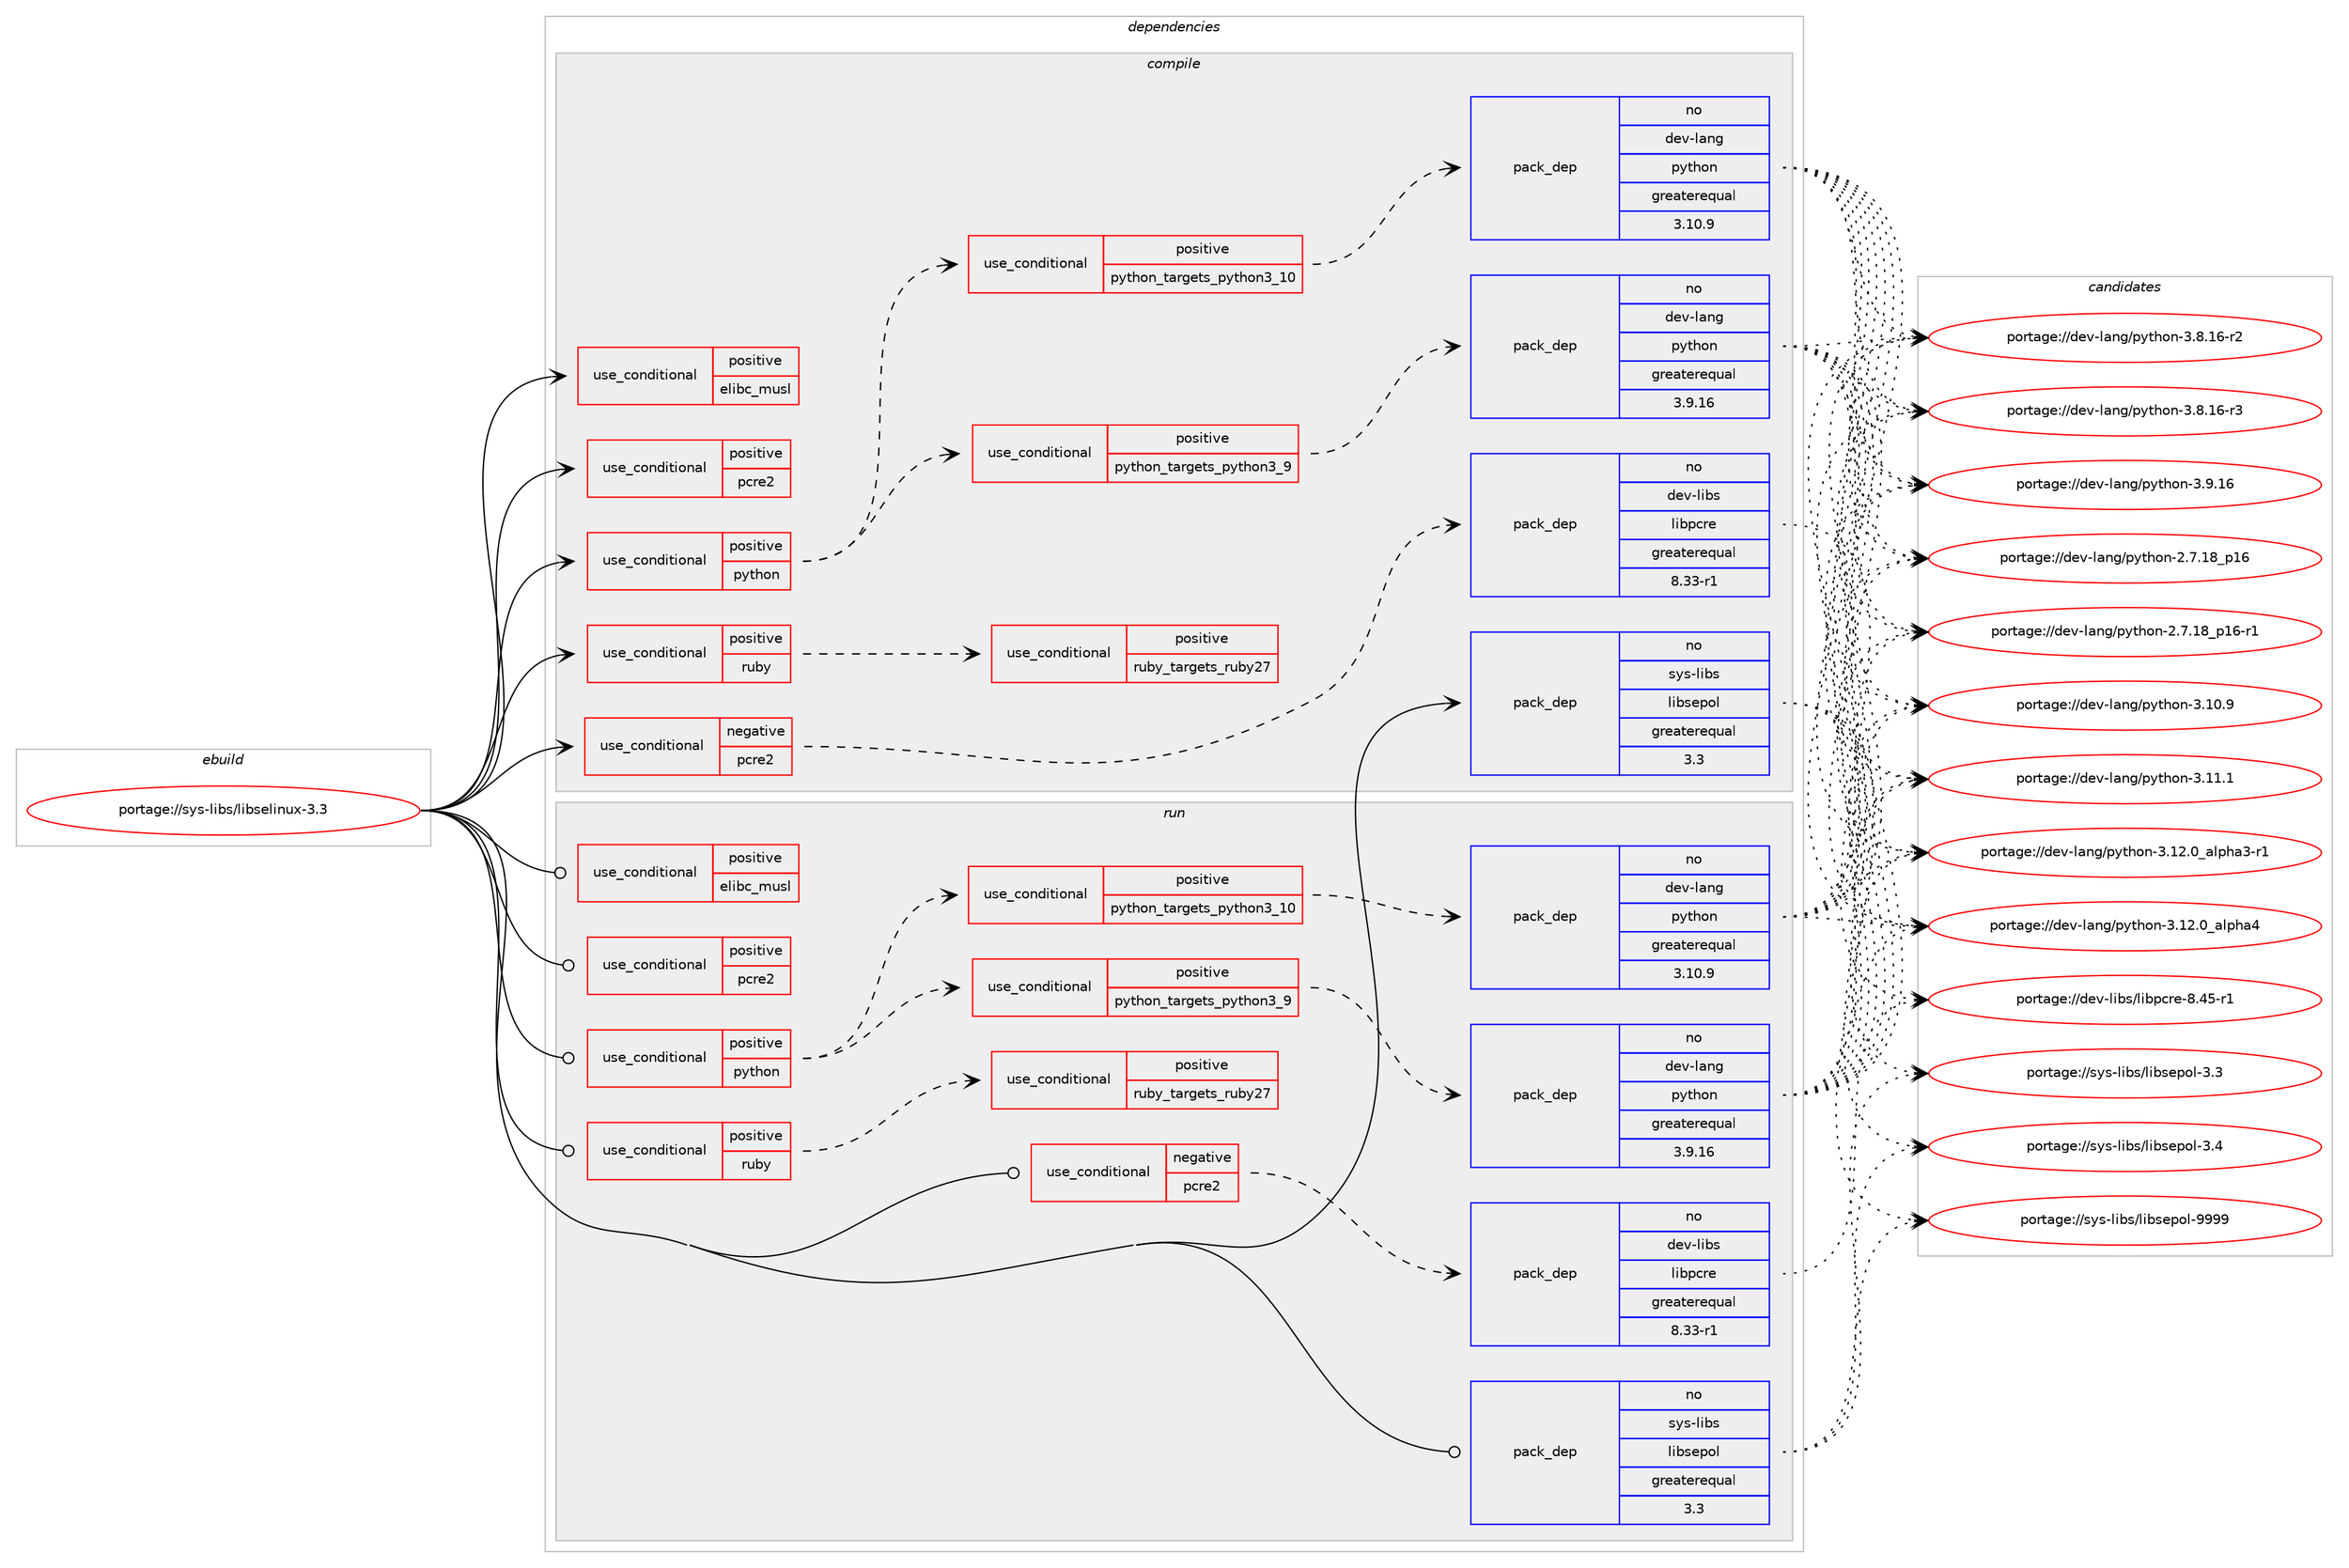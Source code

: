 digraph prolog {

# *************
# Graph options
# *************

newrank=true;
concentrate=true;
compound=true;
graph [rankdir=LR,fontname=Helvetica,fontsize=10,ranksep=1.5];#, ranksep=2.5, nodesep=0.2];
edge  [arrowhead=vee];
node  [fontname=Helvetica,fontsize=10];

# **********
# The ebuild
# **********

subgraph cluster_leftcol {
color=gray;
rank=same;
label=<<i>ebuild</i>>;
id [label="portage://sys-libs/libselinux-3.3", color=red, width=4, href="../sys-libs/libselinux-3.3.svg"];
}

# ****************
# The dependencies
# ****************

subgraph cluster_midcol {
color=gray;
label=<<i>dependencies</i>>;
subgraph cluster_compile {
fillcolor="#eeeeee";
style=filled;
label=<<i>compile</i>>;
subgraph cond6947 {
dependency10962 [label=<<TABLE BORDER="0" CELLBORDER="1" CELLSPACING="0" CELLPADDING="4"><TR><TD ROWSPAN="3" CELLPADDING="10">use_conditional</TD></TR><TR><TD>negative</TD></TR><TR><TD>pcre2</TD></TR></TABLE>>, shape=none, color=red];
subgraph pack3927 {
dependency10963 [label=<<TABLE BORDER="0" CELLBORDER="1" CELLSPACING="0" CELLPADDING="4" WIDTH="220"><TR><TD ROWSPAN="6" CELLPADDING="30">pack_dep</TD></TR><TR><TD WIDTH="110">no</TD></TR><TR><TD>dev-libs</TD></TR><TR><TD>libpcre</TD></TR><TR><TD>greaterequal</TD></TR><TR><TD>8.33-r1</TD></TR></TABLE>>, shape=none, color=blue];
}
dependency10962:e -> dependency10963:w [weight=20,style="dashed",arrowhead="vee"];
}
id:e -> dependency10962:w [weight=20,style="solid",arrowhead="vee"];
subgraph cond6948 {
dependency10964 [label=<<TABLE BORDER="0" CELLBORDER="1" CELLSPACING="0" CELLPADDING="4"><TR><TD ROWSPAN="3" CELLPADDING="10">use_conditional</TD></TR><TR><TD>positive</TD></TR><TR><TD>elibc_musl</TD></TR></TABLE>>, shape=none, color=red];
# *** BEGIN UNKNOWN DEPENDENCY TYPE (TODO) ***
# dependency10964 -> package_dependency(portage://sys-libs/libselinux-3.3,install,no,sys-libs,fts-standalone,none,[,,],[],[])
# *** END UNKNOWN DEPENDENCY TYPE (TODO) ***

}
id:e -> dependency10964:w [weight=20,style="solid",arrowhead="vee"];
subgraph cond6949 {
dependency10965 [label=<<TABLE BORDER="0" CELLBORDER="1" CELLSPACING="0" CELLPADDING="4"><TR><TD ROWSPAN="3" CELLPADDING="10">use_conditional</TD></TR><TR><TD>positive</TD></TR><TR><TD>pcre2</TD></TR></TABLE>>, shape=none, color=red];
# *** BEGIN UNKNOWN DEPENDENCY TYPE (TODO) ***
# dependency10965 -> package_dependency(portage://sys-libs/libselinux-3.3,install,no,dev-libs,libpcre2,none,[,,],any_same_slot,[use(optenable(static-libs),none),use(optenable(abi_x86_32),negative),use(optenable(abi_x86_64),negative),use(optenable(abi_x86_x32),negative),use(optenable(abi_mips_n32),negative),use(optenable(abi_mips_n64),negative),use(optenable(abi_mips_o32),negative),use(optenable(abi_s390_32),negative),use(optenable(abi_s390_64),negative)])
# *** END UNKNOWN DEPENDENCY TYPE (TODO) ***

}
id:e -> dependency10965:w [weight=20,style="solid",arrowhead="vee"];
subgraph cond6950 {
dependency10966 [label=<<TABLE BORDER="0" CELLBORDER="1" CELLSPACING="0" CELLPADDING="4"><TR><TD ROWSPAN="3" CELLPADDING="10">use_conditional</TD></TR><TR><TD>positive</TD></TR><TR><TD>python</TD></TR></TABLE>>, shape=none, color=red];
subgraph cond6951 {
dependency10967 [label=<<TABLE BORDER="0" CELLBORDER="1" CELLSPACING="0" CELLPADDING="4"><TR><TD ROWSPAN="3" CELLPADDING="10">use_conditional</TD></TR><TR><TD>positive</TD></TR><TR><TD>python_targets_python3_9</TD></TR></TABLE>>, shape=none, color=red];
subgraph pack3928 {
dependency10968 [label=<<TABLE BORDER="0" CELLBORDER="1" CELLSPACING="0" CELLPADDING="4" WIDTH="220"><TR><TD ROWSPAN="6" CELLPADDING="30">pack_dep</TD></TR><TR><TD WIDTH="110">no</TD></TR><TR><TD>dev-lang</TD></TR><TR><TD>python</TD></TR><TR><TD>greaterequal</TD></TR><TR><TD>3.9.16</TD></TR></TABLE>>, shape=none, color=blue];
}
dependency10967:e -> dependency10968:w [weight=20,style="dashed",arrowhead="vee"];
}
dependency10966:e -> dependency10967:w [weight=20,style="dashed",arrowhead="vee"];
subgraph cond6952 {
dependency10969 [label=<<TABLE BORDER="0" CELLBORDER="1" CELLSPACING="0" CELLPADDING="4"><TR><TD ROWSPAN="3" CELLPADDING="10">use_conditional</TD></TR><TR><TD>positive</TD></TR><TR><TD>python_targets_python3_10</TD></TR></TABLE>>, shape=none, color=red];
subgraph pack3929 {
dependency10970 [label=<<TABLE BORDER="0" CELLBORDER="1" CELLSPACING="0" CELLPADDING="4" WIDTH="220"><TR><TD ROWSPAN="6" CELLPADDING="30">pack_dep</TD></TR><TR><TD WIDTH="110">no</TD></TR><TR><TD>dev-lang</TD></TR><TR><TD>python</TD></TR><TR><TD>greaterequal</TD></TR><TR><TD>3.10.9</TD></TR></TABLE>>, shape=none, color=blue];
}
dependency10969:e -> dependency10970:w [weight=20,style="dashed",arrowhead="vee"];
}
dependency10966:e -> dependency10969:w [weight=20,style="dashed",arrowhead="vee"];
}
id:e -> dependency10966:w [weight=20,style="solid",arrowhead="vee"];
subgraph cond6953 {
dependency10971 [label=<<TABLE BORDER="0" CELLBORDER="1" CELLSPACING="0" CELLPADDING="4"><TR><TD ROWSPAN="3" CELLPADDING="10">use_conditional</TD></TR><TR><TD>positive</TD></TR><TR><TD>ruby</TD></TR></TABLE>>, shape=none, color=red];
subgraph cond6954 {
dependency10972 [label=<<TABLE BORDER="0" CELLBORDER="1" CELLSPACING="0" CELLPADDING="4"><TR><TD ROWSPAN="3" CELLPADDING="10">use_conditional</TD></TR><TR><TD>positive</TD></TR><TR><TD>ruby_targets_ruby27</TD></TR></TABLE>>, shape=none, color=red];
# *** BEGIN UNKNOWN DEPENDENCY TYPE (TODO) ***
# dependency10972 -> package_dependency(portage://sys-libs/libselinux-3.3,install,no,dev-lang,ruby,none,[,,],[slot(2.7)],[])
# *** END UNKNOWN DEPENDENCY TYPE (TODO) ***

}
dependency10971:e -> dependency10972:w [weight=20,style="dashed",arrowhead="vee"];
}
id:e -> dependency10971:w [weight=20,style="solid",arrowhead="vee"];
subgraph pack3930 {
dependency10973 [label=<<TABLE BORDER="0" CELLBORDER="1" CELLSPACING="0" CELLPADDING="4" WIDTH="220"><TR><TD ROWSPAN="6" CELLPADDING="30">pack_dep</TD></TR><TR><TD WIDTH="110">no</TD></TR><TR><TD>sys-libs</TD></TR><TR><TD>libsepol</TD></TR><TR><TD>greaterequal</TD></TR><TR><TD>3.3</TD></TR></TABLE>>, shape=none, color=blue];
}
id:e -> dependency10973:w [weight=20,style="solid",arrowhead="vee"];
}
subgraph cluster_compileandrun {
fillcolor="#eeeeee";
style=filled;
label=<<i>compile and run</i>>;
}
subgraph cluster_run {
fillcolor="#eeeeee";
style=filled;
label=<<i>run</i>>;
subgraph cond6955 {
dependency10974 [label=<<TABLE BORDER="0" CELLBORDER="1" CELLSPACING="0" CELLPADDING="4"><TR><TD ROWSPAN="3" CELLPADDING="10">use_conditional</TD></TR><TR><TD>negative</TD></TR><TR><TD>pcre2</TD></TR></TABLE>>, shape=none, color=red];
subgraph pack3931 {
dependency10975 [label=<<TABLE BORDER="0" CELLBORDER="1" CELLSPACING="0" CELLPADDING="4" WIDTH="220"><TR><TD ROWSPAN="6" CELLPADDING="30">pack_dep</TD></TR><TR><TD WIDTH="110">no</TD></TR><TR><TD>dev-libs</TD></TR><TR><TD>libpcre</TD></TR><TR><TD>greaterequal</TD></TR><TR><TD>8.33-r1</TD></TR></TABLE>>, shape=none, color=blue];
}
dependency10974:e -> dependency10975:w [weight=20,style="dashed",arrowhead="vee"];
}
id:e -> dependency10974:w [weight=20,style="solid",arrowhead="odot"];
subgraph cond6956 {
dependency10976 [label=<<TABLE BORDER="0" CELLBORDER="1" CELLSPACING="0" CELLPADDING="4"><TR><TD ROWSPAN="3" CELLPADDING="10">use_conditional</TD></TR><TR><TD>positive</TD></TR><TR><TD>elibc_musl</TD></TR></TABLE>>, shape=none, color=red];
# *** BEGIN UNKNOWN DEPENDENCY TYPE (TODO) ***
# dependency10976 -> package_dependency(portage://sys-libs/libselinux-3.3,run,no,sys-libs,fts-standalone,none,[,,],[],[])
# *** END UNKNOWN DEPENDENCY TYPE (TODO) ***

}
id:e -> dependency10976:w [weight=20,style="solid",arrowhead="odot"];
subgraph cond6957 {
dependency10977 [label=<<TABLE BORDER="0" CELLBORDER="1" CELLSPACING="0" CELLPADDING="4"><TR><TD ROWSPAN="3" CELLPADDING="10">use_conditional</TD></TR><TR><TD>positive</TD></TR><TR><TD>pcre2</TD></TR></TABLE>>, shape=none, color=red];
# *** BEGIN UNKNOWN DEPENDENCY TYPE (TODO) ***
# dependency10977 -> package_dependency(portage://sys-libs/libselinux-3.3,run,no,dev-libs,libpcre2,none,[,,],any_same_slot,[use(optenable(static-libs),none),use(optenable(abi_x86_32),negative),use(optenable(abi_x86_64),negative),use(optenable(abi_x86_x32),negative),use(optenable(abi_mips_n32),negative),use(optenable(abi_mips_n64),negative),use(optenable(abi_mips_o32),negative),use(optenable(abi_s390_32),negative),use(optenable(abi_s390_64),negative)])
# *** END UNKNOWN DEPENDENCY TYPE (TODO) ***

}
id:e -> dependency10977:w [weight=20,style="solid",arrowhead="odot"];
subgraph cond6958 {
dependency10978 [label=<<TABLE BORDER="0" CELLBORDER="1" CELLSPACING="0" CELLPADDING="4"><TR><TD ROWSPAN="3" CELLPADDING="10">use_conditional</TD></TR><TR><TD>positive</TD></TR><TR><TD>python</TD></TR></TABLE>>, shape=none, color=red];
subgraph cond6959 {
dependency10979 [label=<<TABLE BORDER="0" CELLBORDER="1" CELLSPACING="0" CELLPADDING="4"><TR><TD ROWSPAN="3" CELLPADDING="10">use_conditional</TD></TR><TR><TD>positive</TD></TR><TR><TD>python_targets_python3_9</TD></TR></TABLE>>, shape=none, color=red];
subgraph pack3932 {
dependency10980 [label=<<TABLE BORDER="0" CELLBORDER="1" CELLSPACING="0" CELLPADDING="4" WIDTH="220"><TR><TD ROWSPAN="6" CELLPADDING="30">pack_dep</TD></TR><TR><TD WIDTH="110">no</TD></TR><TR><TD>dev-lang</TD></TR><TR><TD>python</TD></TR><TR><TD>greaterequal</TD></TR><TR><TD>3.9.16</TD></TR></TABLE>>, shape=none, color=blue];
}
dependency10979:e -> dependency10980:w [weight=20,style="dashed",arrowhead="vee"];
}
dependency10978:e -> dependency10979:w [weight=20,style="dashed",arrowhead="vee"];
subgraph cond6960 {
dependency10981 [label=<<TABLE BORDER="0" CELLBORDER="1" CELLSPACING="0" CELLPADDING="4"><TR><TD ROWSPAN="3" CELLPADDING="10">use_conditional</TD></TR><TR><TD>positive</TD></TR><TR><TD>python_targets_python3_10</TD></TR></TABLE>>, shape=none, color=red];
subgraph pack3933 {
dependency10982 [label=<<TABLE BORDER="0" CELLBORDER="1" CELLSPACING="0" CELLPADDING="4" WIDTH="220"><TR><TD ROWSPAN="6" CELLPADDING="30">pack_dep</TD></TR><TR><TD WIDTH="110">no</TD></TR><TR><TD>dev-lang</TD></TR><TR><TD>python</TD></TR><TR><TD>greaterequal</TD></TR><TR><TD>3.10.9</TD></TR></TABLE>>, shape=none, color=blue];
}
dependency10981:e -> dependency10982:w [weight=20,style="dashed",arrowhead="vee"];
}
dependency10978:e -> dependency10981:w [weight=20,style="dashed",arrowhead="vee"];
}
id:e -> dependency10978:w [weight=20,style="solid",arrowhead="odot"];
subgraph cond6961 {
dependency10983 [label=<<TABLE BORDER="0" CELLBORDER="1" CELLSPACING="0" CELLPADDING="4"><TR><TD ROWSPAN="3" CELLPADDING="10">use_conditional</TD></TR><TR><TD>positive</TD></TR><TR><TD>ruby</TD></TR></TABLE>>, shape=none, color=red];
subgraph cond6962 {
dependency10984 [label=<<TABLE BORDER="0" CELLBORDER="1" CELLSPACING="0" CELLPADDING="4"><TR><TD ROWSPAN="3" CELLPADDING="10">use_conditional</TD></TR><TR><TD>positive</TD></TR><TR><TD>ruby_targets_ruby27</TD></TR></TABLE>>, shape=none, color=red];
# *** BEGIN UNKNOWN DEPENDENCY TYPE (TODO) ***
# dependency10984 -> package_dependency(portage://sys-libs/libselinux-3.3,run,no,dev-lang,ruby,none,[,,],[slot(2.7)],[])
# *** END UNKNOWN DEPENDENCY TYPE (TODO) ***

}
dependency10983:e -> dependency10984:w [weight=20,style="dashed",arrowhead="vee"];
}
id:e -> dependency10983:w [weight=20,style="solid",arrowhead="odot"];
subgraph pack3934 {
dependency10985 [label=<<TABLE BORDER="0" CELLBORDER="1" CELLSPACING="0" CELLPADDING="4" WIDTH="220"><TR><TD ROWSPAN="6" CELLPADDING="30">pack_dep</TD></TR><TR><TD WIDTH="110">no</TD></TR><TR><TD>sys-libs</TD></TR><TR><TD>libsepol</TD></TR><TR><TD>greaterequal</TD></TR><TR><TD>3.3</TD></TR></TABLE>>, shape=none, color=blue];
}
id:e -> dependency10985:w [weight=20,style="solid",arrowhead="odot"];
}
}

# **************
# The candidates
# **************

subgraph cluster_choices {
rank=same;
color=gray;
label=<<i>candidates</i>>;

subgraph choice3927 {
color=black;
nodesep=1;
choice100101118451081059811547108105981129911410145564652534511449 [label="portage://dev-libs/libpcre-8.45-r1", color=red, width=4,href="../dev-libs/libpcre-8.45-r1.svg"];
dependency10963:e -> choice100101118451081059811547108105981129911410145564652534511449:w [style=dotted,weight="100"];
}
subgraph choice3928 {
color=black;
nodesep=1;
choice10010111845108971101034711212111610411111045504655464956951124954 [label="portage://dev-lang/python-2.7.18_p16", color=red, width=4,href="../dev-lang/python-2.7.18_p16.svg"];
choice100101118451089711010347112121116104111110455046554649569511249544511449 [label="portage://dev-lang/python-2.7.18_p16-r1", color=red, width=4,href="../dev-lang/python-2.7.18_p16-r1.svg"];
choice10010111845108971101034711212111610411111045514649484657 [label="portage://dev-lang/python-3.10.9", color=red, width=4,href="../dev-lang/python-3.10.9.svg"];
choice10010111845108971101034711212111610411111045514649494649 [label="portage://dev-lang/python-3.11.1", color=red, width=4,href="../dev-lang/python-3.11.1.svg"];
choice10010111845108971101034711212111610411111045514649504648959710811210497514511449 [label="portage://dev-lang/python-3.12.0_alpha3-r1", color=red, width=4,href="../dev-lang/python-3.12.0_alpha3-r1.svg"];
choice1001011184510897110103471121211161041111104551464950464895971081121049752 [label="portage://dev-lang/python-3.12.0_alpha4", color=red, width=4,href="../dev-lang/python-3.12.0_alpha4.svg"];
choice100101118451089711010347112121116104111110455146564649544511450 [label="portage://dev-lang/python-3.8.16-r2", color=red, width=4,href="../dev-lang/python-3.8.16-r2.svg"];
choice100101118451089711010347112121116104111110455146564649544511451 [label="portage://dev-lang/python-3.8.16-r3", color=red, width=4,href="../dev-lang/python-3.8.16-r3.svg"];
choice10010111845108971101034711212111610411111045514657464954 [label="portage://dev-lang/python-3.9.16", color=red, width=4,href="../dev-lang/python-3.9.16.svg"];
dependency10968:e -> choice10010111845108971101034711212111610411111045504655464956951124954:w [style=dotted,weight="100"];
dependency10968:e -> choice100101118451089711010347112121116104111110455046554649569511249544511449:w [style=dotted,weight="100"];
dependency10968:e -> choice10010111845108971101034711212111610411111045514649484657:w [style=dotted,weight="100"];
dependency10968:e -> choice10010111845108971101034711212111610411111045514649494649:w [style=dotted,weight="100"];
dependency10968:e -> choice10010111845108971101034711212111610411111045514649504648959710811210497514511449:w [style=dotted,weight="100"];
dependency10968:e -> choice1001011184510897110103471121211161041111104551464950464895971081121049752:w [style=dotted,weight="100"];
dependency10968:e -> choice100101118451089711010347112121116104111110455146564649544511450:w [style=dotted,weight="100"];
dependency10968:e -> choice100101118451089711010347112121116104111110455146564649544511451:w [style=dotted,weight="100"];
dependency10968:e -> choice10010111845108971101034711212111610411111045514657464954:w [style=dotted,weight="100"];
}
subgraph choice3929 {
color=black;
nodesep=1;
choice10010111845108971101034711212111610411111045504655464956951124954 [label="portage://dev-lang/python-2.7.18_p16", color=red, width=4,href="../dev-lang/python-2.7.18_p16.svg"];
choice100101118451089711010347112121116104111110455046554649569511249544511449 [label="portage://dev-lang/python-2.7.18_p16-r1", color=red, width=4,href="../dev-lang/python-2.7.18_p16-r1.svg"];
choice10010111845108971101034711212111610411111045514649484657 [label="portage://dev-lang/python-3.10.9", color=red, width=4,href="../dev-lang/python-3.10.9.svg"];
choice10010111845108971101034711212111610411111045514649494649 [label="portage://dev-lang/python-3.11.1", color=red, width=4,href="../dev-lang/python-3.11.1.svg"];
choice10010111845108971101034711212111610411111045514649504648959710811210497514511449 [label="portage://dev-lang/python-3.12.0_alpha3-r1", color=red, width=4,href="../dev-lang/python-3.12.0_alpha3-r1.svg"];
choice1001011184510897110103471121211161041111104551464950464895971081121049752 [label="portage://dev-lang/python-3.12.0_alpha4", color=red, width=4,href="../dev-lang/python-3.12.0_alpha4.svg"];
choice100101118451089711010347112121116104111110455146564649544511450 [label="portage://dev-lang/python-3.8.16-r2", color=red, width=4,href="../dev-lang/python-3.8.16-r2.svg"];
choice100101118451089711010347112121116104111110455146564649544511451 [label="portage://dev-lang/python-3.8.16-r3", color=red, width=4,href="../dev-lang/python-3.8.16-r3.svg"];
choice10010111845108971101034711212111610411111045514657464954 [label="portage://dev-lang/python-3.9.16", color=red, width=4,href="../dev-lang/python-3.9.16.svg"];
dependency10970:e -> choice10010111845108971101034711212111610411111045504655464956951124954:w [style=dotted,weight="100"];
dependency10970:e -> choice100101118451089711010347112121116104111110455046554649569511249544511449:w [style=dotted,weight="100"];
dependency10970:e -> choice10010111845108971101034711212111610411111045514649484657:w [style=dotted,weight="100"];
dependency10970:e -> choice10010111845108971101034711212111610411111045514649494649:w [style=dotted,weight="100"];
dependency10970:e -> choice10010111845108971101034711212111610411111045514649504648959710811210497514511449:w [style=dotted,weight="100"];
dependency10970:e -> choice1001011184510897110103471121211161041111104551464950464895971081121049752:w [style=dotted,weight="100"];
dependency10970:e -> choice100101118451089711010347112121116104111110455146564649544511450:w [style=dotted,weight="100"];
dependency10970:e -> choice100101118451089711010347112121116104111110455146564649544511451:w [style=dotted,weight="100"];
dependency10970:e -> choice10010111845108971101034711212111610411111045514657464954:w [style=dotted,weight="100"];
}
subgraph choice3930 {
color=black;
nodesep=1;
choice1151211154510810598115471081059811510111211110845514651 [label="portage://sys-libs/libsepol-3.3", color=red, width=4,href="../sys-libs/libsepol-3.3.svg"];
choice1151211154510810598115471081059811510111211110845514652 [label="portage://sys-libs/libsepol-3.4", color=red, width=4,href="../sys-libs/libsepol-3.4.svg"];
choice115121115451081059811547108105981151011121111084557575757 [label="portage://sys-libs/libsepol-9999", color=red, width=4,href="../sys-libs/libsepol-9999.svg"];
dependency10973:e -> choice1151211154510810598115471081059811510111211110845514651:w [style=dotted,weight="100"];
dependency10973:e -> choice1151211154510810598115471081059811510111211110845514652:w [style=dotted,weight="100"];
dependency10973:e -> choice115121115451081059811547108105981151011121111084557575757:w [style=dotted,weight="100"];
}
subgraph choice3931 {
color=black;
nodesep=1;
choice100101118451081059811547108105981129911410145564652534511449 [label="portage://dev-libs/libpcre-8.45-r1", color=red, width=4,href="../dev-libs/libpcre-8.45-r1.svg"];
dependency10975:e -> choice100101118451081059811547108105981129911410145564652534511449:w [style=dotted,weight="100"];
}
subgraph choice3932 {
color=black;
nodesep=1;
choice10010111845108971101034711212111610411111045504655464956951124954 [label="portage://dev-lang/python-2.7.18_p16", color=red, width=4,href="../dev-lang/python-2.7.18_p16.svg"];
choice100101118451089711010347112121116104111110455046554649569511249544511449 [label="portage://dev-lang/python-2.7.18_p16-r1", color=red, width=4,href="../dev-lang/python-2.7.18_p16-r1.svg"];
choice10010111845108971101034711212111610411111045514649484657 [label="portage://dev-lang/python-3.10.9", color=red, width=4,href="../dev-lang/python-3.10.9.svg"];
choice10010111845108971101034711212111610411111045514649494649 [label="portage://dev-lang/python-3.11.1", color=red, width=4,href="../dev-lang/python-3.11.1.svg"];
choice10010111845108971101034711212111610411111045514649504648959710811210497514511449 [label="portage://dev-lang/python-3.12.0_alpha3-r1", color=red, width=4,href="../dev-lang/python-3.12.0_alpha3-r1.svg"];
choice1001011184510897110103471121211161041111104551464950464895971081121049752 [label="portage://dev-lang/python-3.12.0_alpha4", color=red, width=4,href="../dev-lang/python-3.12.0_alpha4.svg"];
choice100101118451089711010347112121116104111110455146564649544511450 [label="portage://dev-lang/python-3.8.16-r2", color=red, width=4,href="../dev-lang/python-3.8.16-r2.svg"];
choice100101118451089711010347112121116104111110455146564649544511451 [label="portage://dev-lang/python-3.8.16-r3", color=red, width=4,href="../dev-lang/python-3.8.16-r3.svg"];
choice10010111845108971101034711212111610411111045514657464954 [label="portage://dev-lang/python-3.9.16", color=red, width=4,href="../dev-lang/python-3.9.16.svg"];
dependency10980:e -> choice10010111845108971101034711212111610411111045504655464956951124954:w [style=dotted,weight="100"];
dependency10980:e -> choice100101118451089711010347112121116104111110455046554649569511249544511449:w [style=dotted,weight="100"];
dependency10980:e -> choice10010111845108971101034711212111610411111045514649484657:w [style=dotted,weight="100"];
dependency10980:e -> choice10010111845108971101034711212111610411111045514649494649:w [style=dotted,weight="100"];
dependency10980:e -> choice10010111845108971101034711212111610411111045514649504648959710811210497514511449:w [style=dotted,weight="100"];
dependency10980:e -> choice1001011184510897110103471121211161041111104551464950464895971081121049752:w [style=dotted,weight="100"];
dependency10980:e -> choice100101118451089711010347112121116104111110455146564649544511450:w [style=dotted,weight="100"];
dependency10980:e -> choice100101118451089711010347112121116104111110455146564649544511451:w [style=dotted,weight="100"];
dependency10980:e -> choice10010111845108971101034711212111610411111045514657464954:w [style=dotted,weight="100"];
}
subgraph choice3933 {
color=black;
nodesep=1;
choice10010111845108971101034711212111610411111045504655464956951124954 [label="portage://dev-lang/python-2.7.18_p16", color=red, width=4,href="../dev-lang/python-2.7.18_p16.svg"];
choice100101118451089711010347112121116104111110455046554649569511249544511449 [label="portage://dev-lang/python-2.7.18_p16-r1", color=red, width=4,href="../dev-lang/python-2.7.18_p16-r1.svg"];
choice10010111845108971101034711212111610411111045514649484657 [label="portage://dev-lang/python-3.10.9", color=red, width=4,href="../dev-lang/python-3.10.9.svg"];
choice10010111845108971101034711212111610411111045514649494649 [label="portage://dev-lang/python-3.11.1", color=red, width=4,href="../dev-lang/python-3.11.1.svg"];
choice10010111845108971101034711212111610411111045514649504648959710811210497514511449 [label="portage://dev-lang/python-3.12.0_alpha3-r1", color=red, width=4,href="../dev-lang/python-3.12.0_alpha3-r1.svg"];
choice1001011184510897110103471121211161041111104551464950464895971081121049752 [label="portage://dev-lang/python-3.12.0_alpha4", color=red, width=4,href="../dev-lang/python-3.12.0_alpha4.svg"];
choice100101118451089711010347112121116104111110455146564649544511450 [label="portage://dev-lang/python-3.8.16-r2", color=red, width=4,href="../dev-lang/python-3.8.16-r2.svg"];
choice100101118451089711010347112121116104111110455146564649544511451 [label="portage://dev-lang/python-3.8.16-r3", color=red, width=4,href="../dev-lang/python-3.8.16-r3.svg"];
choice10010111845108971101034711212111610411111045514657464954 [label="portage://dev-lang/python-3.9.16", color=red, width=4,href="../dev-lang/python-3.9.16.svg"];
dependency10982:e -> choice10010111845108971101034711212111610411111045504655464956951124954:w [style=dotted,weight="100"];
dependency10982:e -> choice100101118451089711010347112121116104111110455046554649569511249544511449:w [style=dotted,weight="100"];
dependency10982:e -> choice10010111845108971101034711212111610411111045514649484657:w [style=dotted,weight="100"];
dependency10982:e -> choice10010111845108971101034711212111610411111045514649494649:w [style=dotted,weight="100"];
dependency10982:e -> choice10010111845108971101034711212111610411111045514649504648959710811210497514511449:w [style=dotted,weight="100"];
dependency10982:e -> choice1001011184510897110103471121211161041111104551464950464895971081121049752:w [style=dotted,weight="100"];
dependency10982:e -> choice100101118451089711010347112121116104111110455146564649544511450:w [style=dotted,weight="100"];
dependency10982:e -> choice100101118451089711010347112121116104111110455146564649544511451:w [style=dotted,weight="100"];
dependency10982:e -> choice10010111845108971101034711212111610411111045514657464954:w [style=dotted,weight="100"];
}
subgraph choice3934 {
color=black;
nodesep=1;
choice1151211154510810598115471081059811510111211110845514651 [label="portage://sys-libs/libsepol-3.3", color=red, width=4,href="../sys-libs/libsepol-3.3.svg"];
choice1151211154510810598115471081059811510111211110845514652 [label="portage://sys-libs/libsepol-3.4", color=red, width=4,href="../sys-libs/libsepol-3.4.svg"];
choice115121115451081059811547108105981151011121111084557575757 [label="portage://sys-libs/libsepol-9999", color=red, width=4,href="../sys-libs/libsepol-9999.svg"];
dependency10985:e -> choice1151211154510810598115471081059811510111211110845514651:w [style=dotted,weight="100"];
dependency10985:e -> choice1151211154510810598115471081059811510111211110845514652:w [style=dotted,weight="100"];
dependency10985:e -> choice115121115451081059811547108105981151011121111084557575757:w [style=dotted,weight="100"];
}
}

}
